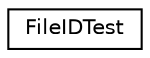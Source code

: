 digraph "Graphical Class Hierarchy"
{
 // LATEX_PDF_SIZE
  edge [fontname="Helvetica",fontsize="10",labelfontname="Helvetica",labelfontsize="10"];
  node [fontname="Helvetica",fontsize="10",shape=record];
  rankdir="LR";
  Node0 [label="FileIDTest",height=0.2,width=0.4,color="black", fillcolor="white", style="filled",URL="$class_file_i_d_test.html",tooltip=" "];
}
